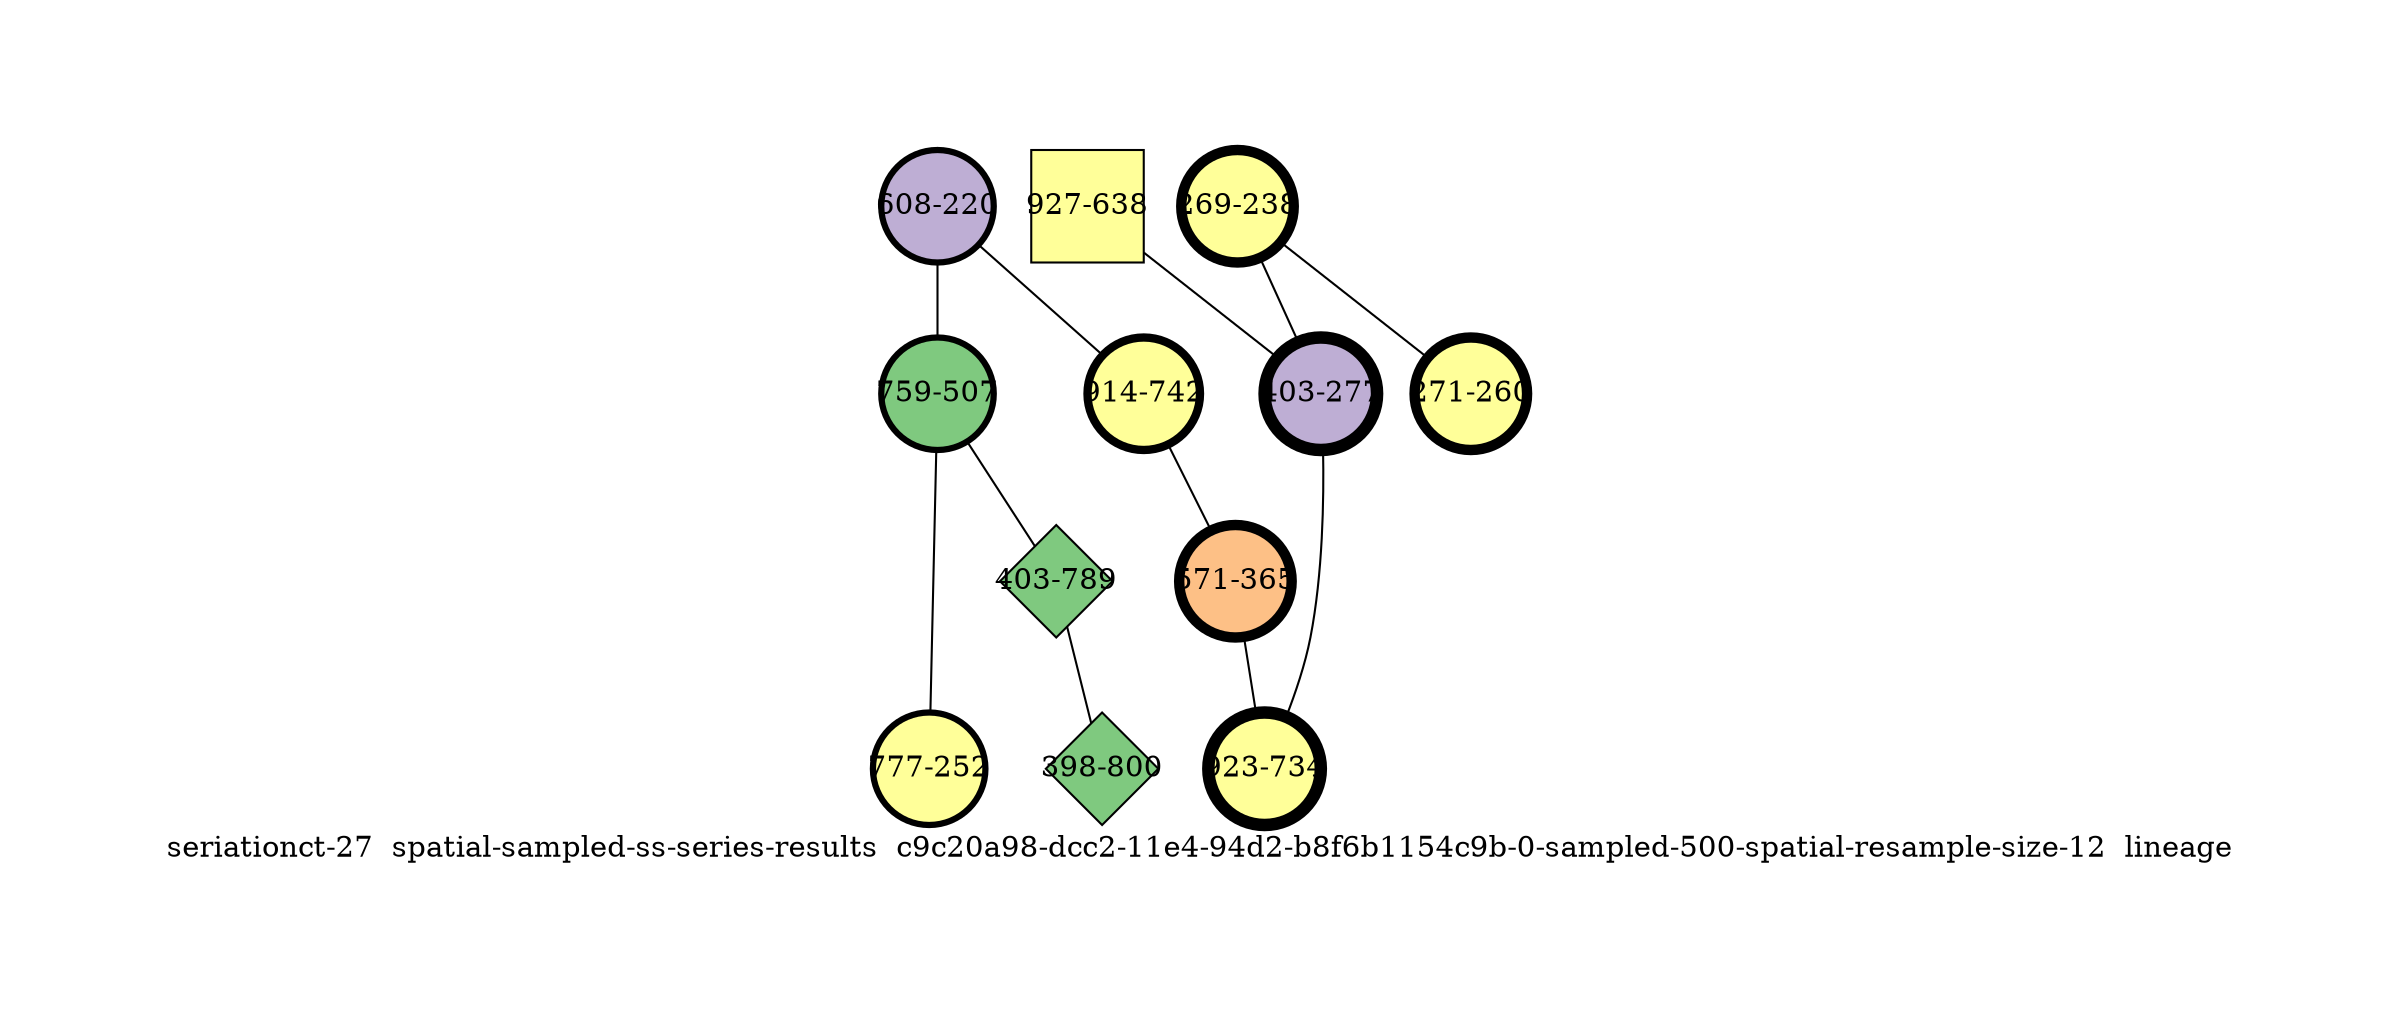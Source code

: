 strict graph "seriationct-27  spatial-sampled-ss-series-results  c9c20a98-dcc2-11e4-94d2-b8f6b1154c9b-0-sampled-500-spatial-resample-size-12  lineage" {
labelloc=b;
ratio=auto;
pad="1.0";
label="seriationct-27  spatial-sampled-ss-series-results  c9c20a98-dcc2-11e4-94d2-b8f6b1154c9b-0-sampled-500-spatial-resample-size-12  lineage";
node [width="0.75", style=filled, fixedsize=true, height="0.75", shape=circle, label=""];
0 [xCoordinate="220.0", appears_in_slice=3, yCoordinate="608.0", colorscheme=accent6, lineage_id=0, short_label="608-220", label="608-220", shape=circle, cluster_id=1, fillcolor=2, size="500.0", id=0, penwidth="3.0"];
1 [xCoordinate="507.0", appears_in_slice=3, yCoordinate="759.0", colorscheme=accent6, lineage_id=0, short_label="759-507", label="759-507", shape=circle, cluster_id=0, fillcolor=1, size="500.0", id=1, penwidth="3.0"];
2 [xCoordinate="252.0", appears_in_slice=3, yCoordinate="777.0", colorscheme=accent6, lineage_id=0, short_label="777-252", label="777-252", shape=circle, cluster_id=3, fillcolor=4, size="500.0", id=2, penwidth="3.0"];
3 [xCoordinate="638.0", appears_in_slice=1, yCoordinate="927.0", colorscheme=accent6, lineage_id=1, short_label="927-638", label="927-638", shape=square, cluster_id=3, fillcolor=4, size="500.0", id=3, penwidth="1.0"];
4 [xCoordinate="789.0", appears_in_slice=1, yCoordinate="403.0", colorscheme=accent6, lineage_id=2, short_label="403-789", label="403-789", shape=diamond, cluster_id=0, fillcolor=1, size="500.0", id=4, penwidth="1.0"];
5 [xCoordinate="238.0", appears_in_slice=5, yCoordinate="269.0", colorscheme=accent6, lineage_id=0, short_label="269-238", label="269-238", shape=circle, cluster_id=3, fillcolor=4, size="500.0", id=5, penwidth="5.0"];
6 [xCoordinate="742.0", appears_in_slice=4, yCoordinate="914.0", colorscheme=accent6, lineage_id=0, short_label="914-742", label="914-742", shape=circle, cluster_id=3, fillcolor=4, size="500.0", id=6, penwidth="4.0"];
7 [xCoordinate="260.0", appears_in_slice=5, yCoordinate="271.0", colorscheme=accent6, lineage_id=0, short_label="271-260", label="271-260", shape=circle, cluster_id=3, fillcolor=4, size="500.0", id=7, penwidth="5.0"];
8 [xCoordinate="800.0", appears_in_slice=1, yCoordinate="398.0", colorscheme=accent6, lineage_id=2, short_label="398-800", label="398-800", shape=diamond, cluster_id=0, fillcolor=1, size="500.0", id=8, penwidth="1.0"];
9 [xCoordinate="277.0", appears_in_slice=6, yCoordinate="403.0", colorscheme=accent6, lineage_id=0, short_label="403-277", label="403-277", shape=circle, cluster_id=1, fillcolor=2, size="500.0", id=9, penwidth="6.0"];
10 [xCoordinate="365.0", appears_in_slice=5, yCoordinate="571.0", colorscheme=accent6, lineage_id=0, short_label="571-365", label="571-365", shape=circle, cluster_id=2, fillcolor=3, size="500.0", id=10, penwidth="5.0"];
11 [xCoordinate="734.0", appears_in_slice=6, yCoordinate="923.0", colorscheme=accent6, lineage_id=0, short_label="923-734", label="923-734", shape=circle, cluster_id=3, fillcolor=4, size="500.0", id=11, penwidth="6.0"];
0 -- 1  [inverseweight="2.24005883726", weight="0.44641684556"];
0 -- 6  [inverseweight="1.34127815391", weight="0.745557509519"];
1 -- 2  [inverseweight="20.1455741006", weight="0.049638694584"];
1 -- 4  [inverseweight="1.95638157995", weight="0.511147728157"];
3 -- 9  [inverseweight="1.29140776536", weight="0.774348758635"];
4 -- 8  [inverseweight="41.9590679148", weight="0.0238327505756"];
5 -- 9  [inverseweight="3.16000327629", weight="0.316455368101"];
5 -- 7  [inverseweight="28.7717668824", weight="0.034756294394"];
6 -- 10  [inverseweight="1.7490859042", weight="0.571727207679"];
9 -- 11  [inverseweight="21.3200716356", weight="0.0469041575982"];
10 -- 11  [inverseweight="1.45282555868", weight="0.688313881888"];
}
